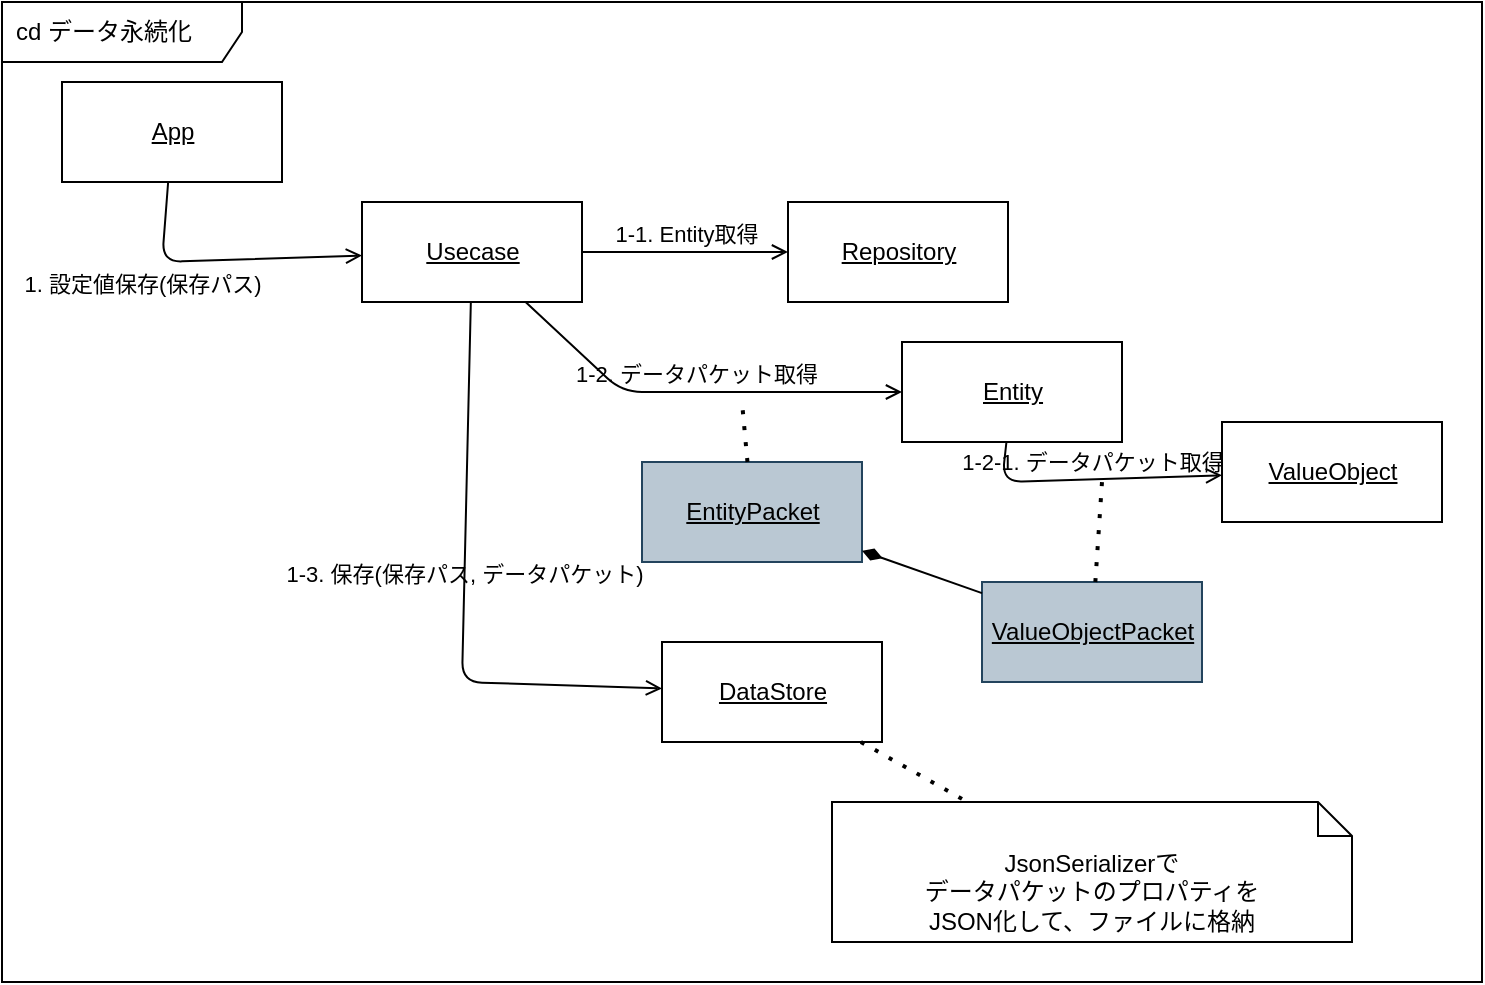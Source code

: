 <mxfile>
    <diagram id="tSSmnuXAkAECprOrDNFG" name="データ永続化">
        <mxGraphModel dx="893" dy="534" grid="1" gridSize="10" guides="1" tooltips="1" connect="1" arrows="1" fold="1" page="1" pageScale="1" pageWidth="827" pageHeight="1169" math="0" shadow="0">
            <root>
                <mxCell id="0"/>
                <mxCell id="1" parent="0"/>
                <mxCell id="2" value="cd データ永続化" style="shape=umlFrame;whiteSpace=wrap;html=1;width=120;height=30;boundedLbl=1;verticalAlign=middle;align=left;spacingLeft=5;swimlaneFillColor=default;" parent="1" vertex="1">
                    <mxGeometry x="20" y="90" width="740" height="490" as="geometry"/>
                </mxCell>
                <mxCell id="7" value="Usecase" style="html=1;fontStyle=4" parent="1" vertex="1">
                    <mxGeometry x="200" y="190" width="110" height="50" as="geometry"/>
                </mxCell>
                <mxCell id="8" value="DataStore" style="html=1;fontStyle=4" parent="1" vertex="1">
                    <mxGeometry x="350" y="410" width="110" height="50" as="geometry"/>
                </mxCell>
                <mxCell id="9" value="Repository" style="html=1;fontStyle=4" parent="1" vertex="1">
                    <mxGeometry x="413" y="190" width="110" height="50" as="geometry"/>
                </mxCell>
                <mxCell id="10" value="Entity" style="html=1;fontStyle=4" parent="1" vertex="1">
                    <mxGeometry x="470" y="260" width="110" height="50" as="geometry"/>
                </mxCell>
                <mxCell id="11" value="ValueObject" style="html=1;fontStyle=4" parent="1" vertex="1">
                    <mxGeometry x="630" y="300" width="110" height="50" as="geometry"/>
                </mxCell>
                <mxCell id="22" value="App" style="html=1;fontStyle=4" parent="1" vertex="1">
                    <mxGeometry x="50" y="130" width="110" height="50" as="geometry"/>
                </mxCell>
                <mxCell id="24" value="1. 設定値保存(保存パス)" style="html=1;verticalAlign=bottom;labelBackgroundColor=none;endArrow=open;endFill=0;" parent="1" source="22" target="7" edge="1">
                    <mxGeometry x="-0.428" y="-22" width="160" relative="1" as="geometry">
                        <mxPoint x="280" y="320" as="sourcePoint"/>
                        <mxPoint x="440" y="320" as="targetPoint"/>
                        <Array as="points">
                            <mxPoint x="100" y="220"/>
                        </Array>
                        <mxPoint x="-11" y="-2" as="offset"/>
                    </mxGeometry>
                </mxCell>
                <mxCell id="25" value="1-1. Entity取得" style="html=1;verticalAlign=bottom;labelBackgroundColor=none;endArrow=open;endFill=0;" parent="1" source="7" target="9" edge="1">
                    <mxGeometry width="160" relative="1" as="geometry">
                        <mxPoint x="280" y="320" as="sourcePoint"/>
                        <mxPoint x="440" y="320" as="targetPoint"/>
                    </mxGeometry>
                </mxCell>
                <mxCell id="26" value="1-2. データパケット取得" style="html=1;verticalAlign=bottom;labelBackgroundColor=none;endArrow=open;endFill=0;" parent="1" source="7" target="10" edge="1">
                    <mxGeometry width="160" relative="1" as="geometry">
                        <mxPoint x="270" y="290" as="sourcePoint"/>
                        <mxPoint x="470" y="290" as="targetPoint"/>
                        <Array as="points">
                            <mxPoint x="330" y="285"/>
                        </Array>
                    </mxGeometry>
                </mxCell>
                <mxCell id="27" value="1-2-1. データパケット取得" style="html=1;verticalAlign=bottom;labelBackgroundColor=none;endArrow=open;endFill=0;" parent="1" source="10" target="11" edge="1">
                    <mxGeometry width="160" relative="1" as="geometry">
                        <mxPoint x="350" y="235" as="sourcePoint"/>
                        <mxPoint x="550" y="235" as="targetPoint"/>
                        <Array as="points">
                            <mxPoint x="520" y="330"/>
                        </Array>
                    </mxGeometry>
                </mxCell>
                <mxCell id="28" value="1-3. 保存(保存パス, データパケット)" style="html=1;verticalAlign=bottom;labelBackgroundColor=none;endArrow=open;endFill=0;" parent="1" source="7" target="8" edge="1">
                    <mxGeometry width="160" relative="1" as="geometry">
                        <mxPoint x="340" y="245" as="sourcePoint"/>
                        <mxPoint x="540" y="245" as="targetPoint"/>
                        <Array as="points">
                            <mxPoint x="250" y="430"/>
                        </Array>
                    </mxGeometry>
                </mxCell>
                <mxCell id="29" value="EntityPacket" style="html=1;fontStyle=4;fillColor=#bac8d3;strokeColor=#23445d;" vertex="1" parent="1">
                    <mxGeometry x="340" y="320" width="110" height="50" as="geometry"/>
                </mxCell>
                <mxCell id="30" value="ValueObjectPacket" style="html=1;fontStyle=4;fillColor=#bac8d3;strokeColor=#23445d;" vertex="1" parent="1">
                    <mxGeometry x="510" y="380" width="110" height="50" as="geometry"/>
                </mxCell>
                <mxCell id="35" value="" style="endArrow=none;dashed=1;html=1;dashPattern=1 3;strokeWidth=2;" edge="1" parent="1" source="29">
                    <mxGeometry width="50" height="50" relative="1" as="geometry">
                        <mxPoint x="390" y="340" as="sourcePoint"/>
                        <mxPoint x="390" y="290" as="targetPoint"/>
                    </mxGeometry>
                </mxCell>
                <mxCell id="36" value="" style="endArrow=none;dashed=1;html=1;dashPattern=1 3;strokeWidth=2;" edge="1" parent="1" source="30">
                    <mxGeometry width="50" height="50" relative="1" as="geometry">
                        <mxPoint x="402.727" y="330" as="sourcePoint"/>
                        <mxPoint x="570" y="330" as="targetPoint"/>
                    </mxGeometry>
                </mxCell>
                <mxCell id="_D2UoFK3HfYSzMwOKRuQ-36" value="" style="endArrow=none;startArrow=diamondThin;endFill=0;startFill=1;html=1;verticalAlign=bottom;labelBackgroundColor=none;strokeWidth=1;startSize=8;endSize=8;" edge="1" parent="1" source="29" target="30">
                    <mxGeometry width="160" relative="1" as="geometry">
                        <mxPoint x="320" y="464.412" as="sourcePoint"/>
                        <mxPoint x="380" y="485.588" as="targetPoint"/>
                    </mxGeometry>
                </mxCell>
                <mxCell id="9kibXFM6RZq6Yi7U4mgJ-36" value="JsonSerializerで&lt;br&gt;データパケットのプロパティを&lt;br&gt;JSON化して、ファイルに格納" style="shape=note2;boundedLbl=1;whiteSpace=wrap;html=1;size=17;verticalAlign=top;align=center;" vertex="1" parent="1">
                    <mxGeometry x="435" y="490" width="260" height="70" as="geometry"/>
                </mxCell>
                <mxCell id="9kibXFM6RZq6Yi7U4mgJ-37" value="" style="endArrow=none;dashed=1;html=1;dashPattern=1 3;strokeWidth=2;" edge="1" parent="1" source="8" target="9kibXFM6RZq6Yi7U4mgJ-36">
                    <mxGeometry width="50" height="50" relative="1" as="geometry">
                        <mxPoint x="400" y="360" as="sourcePoint"/>
                        <mxPoint x="450" y="310" as="targetPoint"/>
                    </mxGeometry>
                </mxCell>
            </root>
        </mxGraphModel>
    </diagram>
    <diagram id="o52IZ32zdicpHdGbvZ0Q" name="データ読み込み">
        <mxGraphModel dx="893" dy="534" grid="1" gridSize="10" guides="1" tooltips="1" connect="1" arrows="1" fold="1" page="1" pageScale="1" pageWidth="827" pageHeight="1169" math="0" shadow="0">
            <root>
                <mxCell id="0"/>
                <mxCell id="1" parent="0"/>
                <mxCell id="2KClH39hQaHsoaeSfs-2-1" value="cd データ読み込み" style="shape=umlFrame;whiteSpace=wrap;html=1;width=120;height=30;boundedLbl=1;verticalAlign=middle;align=left;spacingLeft=5;swimlaneFillColor=default;" parent="1" vertex="1">
                    <mxGeometry x="20" y="90" width="710" height="460" as="geometry"/>
                </mxCell>
                <mxCell id="2KClH39hQaHsoaeSfs-2-2" value="Usecase" style="html=1;fontStyle=4" parent="1" vertex="1">
                    <mxGeometry x="200" y="190" width="110" height="50" as="geometry"/>
                </mxCell>
                <mxCell id="2KClH39hQaHsoaeSfs-2-3" value="DataStore" style="html=1;fontStyle=4" parent="1" vertex="1">
                    <mxGeometry x="340" y="335" width="110" height="50" as="geometry"/>
                </mxCell>
                <mxCell id="2KClH39hQaHsoaeSfs-2-4" value="Repository" style="html=1;fontStyle=4" parent="1" vertex="1">
                    <mxGeometry x="413" y="190" width="110" height="50" as="geometry"/>
                </mxCell>
                <mxCell id="2KClH39hQaHsoaeSfs-2-5" value="Entity" style="html=1;fontStyle=4" parent="1" vertex="1">
                    <mxGeometry x="450" y="260" width="110" height="50" as="geometry"/>
                </mxCell>
                <mxCell id="2KClH39hQaHsoaeSfs-2-6" value="ValueObject" style="html=1;fontStyle=4" parent="1" vertex="1">
                    <mxGeometry x="610" y="300" width="110" height="50" as="geometry"/>
                </mxCell>
                <mxCell id="2KClH39hQaHsoaeSfs-2-7" value="App" style="html=1;fontStyle=4" parent="1" vertex="1">
                    <mxGeometry x="50" y="130" width="110" height="50" as="geometry"/>
                </mxCell>
                <mxCell id="2KClH39hQaHsoaeSfs-2-8" value="1. 設定値読み込み(読み込みパス)" style="html=1;verticalAlign=bottom;labelBackgroundColor=none;endArrow=open;endFill=0;" parent="1" source="2KClH39hQaHsoaeSfs-2-7" target="2KClH39hQaHsoaeSfs-2-2" edge="1">
                    <mxGeometry x="-0.365" y="-20" width="160" relative="1" as="geometry">
                        <mxPoint x="280" y="320" as="sourcePoint"/>
                        <mxPoint x="440" y="320" as="targetPoint"/>
                        <Array as="points">
                            <mxPoint x="100" y="220"/>
                        </Array>
                        <mxPoint as="offset"/>
                    </mxGeometry>
                </mxCell>
                <mxCell id="2KClH39hQaHsoaeSfs-2-9" value="1-3. Entity取得" style="html=1;verticalAlign=bottom;labelBackgroundColor=none;endArrow=open;endFill=0;" parent="1" source="2KClH39hQaHsoaeSfs-2-2" target="2KClH39hQaHsoaeSfs-2-4" edge="1">
                    <mxGeometry width="160" relative="1" as="geometry">
                        <mxPoint x="280" y="320" as="sourcePoint"/>
                        <mxPoint x="440" y="320" as="targetPoint"/>
                    </mxGeometry>
                </mxCell>
                <mxCell id="2KClH39hQaHsoaeSfs-2-10" value="1-4. 設定値展開(データパケット)" style="html=1;verticalAlign=bottom;labelBackgroundColor=none;endArrow=open;endFill=0;" parent="1" source="2KClH39hQaHsoaeSfs-2-2" target="2KClH39hQaHsoaeSfs-2-5" edge="1">
                    <mxGeometry width="160" relative="1" as="geometry">
                        <mxPoint x="270" y="290" as="sourcePoint"/>
                        <mxPoint x="470" y="290" as="targetPoint"/>
                        <Array as="points">
                            <mxPoint x="330" y="285"/>
                        </Array>
                    </mxGeometry>
                </mxCell>
                <mxCell id="2KClH39hQaHsoaeSfs-2-11" value="1-4-1. 設定値展開(データパケット)" style="html=1;verticalAlign=bottom;labelBackgroundColor=none;endArrow=open;endFill=0;" parent="1" source="2KClH39hQaHsoaeSfs-2-5" target="2KClH39hQaHsoaeSfs-2-6" edge="1">
                    <mxGeometry x="-0.691" y="10" width="160" relative="1" as="geometry">
                        <mxPoint x="330" y="235" as="sourcePoint"/>
                        <mxPoint x="530" y="235" as="targetPoint"/>
                        <Array as="points">
                            <mxPoint x="500" y="330"/>
                        </Array>
                        <mxPoint x="-10" y="10" as="offset"/>
                    </mxGeometry>
                </mxCell>
                <mxCell id="2KClH39hQaHsoaeSfs-2-12" value="1-2. 読み込み(読み込みパス) : データパケット" style="html=1;verticalAlign=bottom;labelBackgroundColor=none;endArrow=open;endFill=0;" parent="1" source="2KClH39hQaHsoaeSfs-2-2" target="2KClH39hQaHsoaeSfs-2-3" edge="1">
                    <mxGeometry x="0.093" y="-60" width="160" relative="1" as="geometry">
                        <mxPoint x="340" y="245" as="sourcePoint"/>
                        <mxPoint x="540" y="245" as="targetPoint"/>
                        <Array as="points">
                            <mxPoint x="240" y="360"/>
                        </Array>
                        <mxPoint x="-60" y="-60" as="offset"/>
                    </mxGeometry>
                </mxCell>
                <mxCell id="2KClH39hQaHsoaeSfs-2-13" value="1-5. Entity保存" style="html=1;verticalAlign=bottom;labelBackgroundColor=none;endArrow=open;endFill=0;" parent="1" source="2KClH39hQaHsoaeSfs-2-2" target="2KClH39hQaHsoaeSfs-2-4" edge="1">
                    <mxGeometry width="160" relative="1" as="geometry">
                        <mxPoint x="320" y="225" as="sourcePoint"/>
                        <mxPoint x="423" y="225" as="targetPoint"/>
                        <Array as="points">
                            <mxPoint x="350" y="140"/>
                        </Array>
                    </mxGeometry>
                </mxCell>
                <mxCell id="3DOomfkLUXINgfY91qN7-1" value="EntityPacket" style="html=1;fontStyle=4;fillColor=#bac8d3;strokeColor=#23445d;" vertex="1" parent="1">
                    <mxGeometry x="210" y="420" width="110" height="50" as="geometry"/>
                </mxCell>
                <mxCell id="3DOomfkLUXINgfY91qN7-2" value="ValueObjectPacket" style="html=1;fontStyle=4;fillColor=#bac8d3;strokeColor=#23445d;" vertex="1" parent="1">
                    <mxGeometry x="380" y="480" width="110" height="50" as="geometry"/>
                </mxCell>
                <mxCell id="3DOomfkLUXINgfY91qN7-5" value="" style="endArrow=none;startArrow=diamondThin;endFill=0;startFill=1;html=1;verticalAlign=bottom;labelBackgroundColor=none;strokeWidth=1;startSize=8;endSize=8;" edge="1" parent="1" source="3DOomfkLUXINgfY91qN7-1" target="3DOomfkLUXINgfY91qN7-2">
                    <mxGeometry width="160" relative="1" as="geometry">
                        <mxPoint x="330" y="420" as="sourcePoint"/>
                        <mxPoint x="490" y="420" as="targetPoint"/>
                    </mxGeometry>
                </mxCell>
                <mxCell id="07fE3DnMy3JGXMTH1MPd-1" value="" style="endArrow=none;dashed=1;html=1;dashPattern=1 3;strokeWidth=2;" edge="1" parent="1" source="3DOomfkLUXINgfY91qN7-1">
                    <mxGeometry width="50" height="50" relative="1" as="geometry">
                        <mxPoint x="566.667" y="380" as="sourcePoint"/>
                        <mxPoint x="290" y="360" as="targetPoint"/>
                    </mxGeometry>
                </mxCell>
                <mxCell id="EbTurTe8s-44OHotklF3-1" value="JsonSerializerで&lt;br&gt;ファイル内容のJSONを&lt;br&gt;データパケットのプロパティに詰める" style="shape=note2;boundedLbl=1;whiteSpace=wrap;html=1;size=17;verticalAlign=top;align=center;" vertex="1" parent="1">
                    <mxGeometry x="460" y="390" width="260" height="70" as="geometry"/>
                </mxCell>
                <mxCell id="EbTurTe8s-44OHotklF3-2" value="" style="endArrow=none;dashed=1;html=1;dashPattern=1 3;strokeWidth=2;" edge="1" parent="1" target="EbTurTe8s-44OHotklF3-1" source="2KClH39hQaHsoaeSfs-2-3">
                    <mxGeometry width="50" height="50" relative="1" as="geometry">
                        <mxPoint x="474.444" y="360" as="sourcePoint"/>
                        <mxPoint x="475" y="210" as="targetPoint"/>
                    </mxGeometry>
                </mxCell>
            </root>
        </mxGraphModel>
    </diagram>
</mxfile>